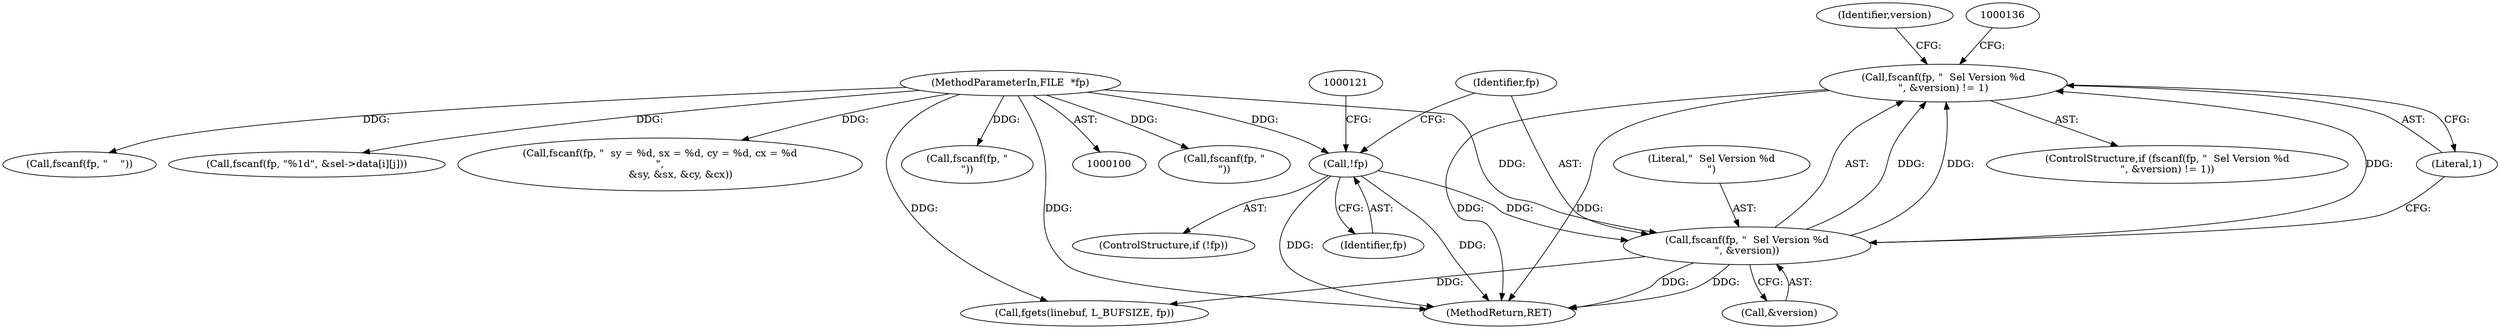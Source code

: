 digraph "0_leptonica_ee301cb2029db8a6289c5295daa42bba7715e99a_6@API" {
"1000127" [label="(Call,fscanf(fp, \"  Sel Version %d\n\", &version) != 1)"];
"1000128" [label="(Call,fscanf(fp, \"  Sel Version %d\n\", &version))"];
"1000117" [label="(Call,!fp)"];
"1000101" [label="(MethodParameterIn,FILE  *fp)"];
"1000130" [label="(Literal,\"  Sel Version %d\n\")"];
"1000131" [label="(Call,&version)"];
"1000265" [label="(Call,fscanf(fp, \"\n\"))"];
"1000233" [label="(Call,fscanf(fp, \"    \"))"];
"1000247" [label="(Call,fscanf(fp, \"%1d\", &sel->data[i][j]))"];
"1000176" [label="(Call,fscanf(fp, \"  sy = %d, sx = %d, cy = %d, cx = %d\n\",\n             &sy, &sx, &cy, &cx))"];
"1000143" [label="(Identifier,version)"];
"1000126" [label="(ControlStructure,if (fscanf(fp, \"  Sel Version %d\n\", &version) != 1))"];
"1000116" [label="(ControlStructure,if (!fp))"];
"1000127" [label="(Call,fscanf(fp, \"  Sel Version %d\n\", &version) != 1)"];
"1000117" [label="(Call,!fp)"];
"1000128" [label="(Call,fscanf(fp, \"  Sel Version %d\n\", &version))"];
"1000101" [label="(MethodParameterIn,FILE  *fp)"];
"1000272" [label="(MethodReturn,RET)"];
"1000260" [label="(Call,fscanf(fp, \"\n\"))"];
"1000129" [label="(Identifier,fp)"];
"1000133" [label="(Literal,1)"];
"1000154" [label="(Call,fgets(linebuf, L_BUFSIZE, fp))"];
"1000118" [label="(Identifier,fp)"];
"1000127" -> "1000126"  [label="AST: "];
"1000127" -> "1000133"  [label="CFG: "];
"1000128" -> "1000127"  [label="AST: "];
"1000133" -> "1000127"  [label="AST: "];
"1000136" -> "1000127"  [label="CFG: "];
"1000143" -> "1000127"  [label="CFG: "];
"1000127" -> "1000272"  [label="DDG: "];
"1000127" -> "1000272"  [label="DDG: "];
"1000128" -> "1000127"  [label="DDG: "];
"1000128" -> "1000127"  [label="DDG: "];
"1000128" -> "1000127"  [label="DDG: "];
"1000128" -> "1000131"  [label="CFG: "];
"1000129" -> "1000128"  [label="AST: "];
"1000130" -> "1000128"  [label="AST: "];
"1000131" -> "1000128"  [label="AST: "];
"1000133" -> "1000128"  [label="CFG: "];
"1000128" -> "1000272"  [label="DDG: "];
"1000128" -> "1000272"  [label="DDG: "];
"1000117" -> "1000128"  [label="DDG: "];
"1000101" -> "1000128"  [label="DDG: "];
"1000128" -> "1000154"  [label="DDG: "];
"1000117" -> "1000116"  [label="AST: "];
"1000117" -> "1000118"  [label="CFG: "];
"1000118" -> "1000117"  [label="AST: "];
"1000121" -> "1000117"  [label="CFG: "];
"1000129" -> "1000117"  [label="CFG: "];
"1000117" -> "1000272"  [label="DDG: "];
"1000117" -> "1000272"  [label="DDG: "];
"1000101" -> "1000117"  [label="DDG: "];
"1000101" -> "1000100"  [label="AST: "];
"1000101" -> "1000272"  [label="DDG: "];
"1000101" -> "1000154"  [label="DDG: "];
"1000101" -> "1000176"  [label="DDG: "];
"1000101" -> "1000233"  [label="DDG: "];
"1000101" -> "1000247"  [label="DDG: "];
"1000101" -> "1000260"  [label="DDG: "];
"1000101" -> "1000265"  [label="DDG: "];
}
